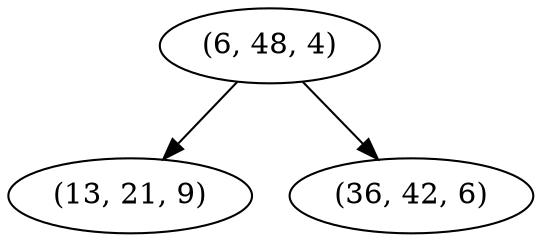 digraph tree {
    "(6, 48, 4)";
    "(13, 21, 9)";
    "(36, 42, 6)";
    "(6, 48, 4)" -> "(13, 21, 9)";
    "(6, 48, 4)" -> "(36, 42, 6)";
}
